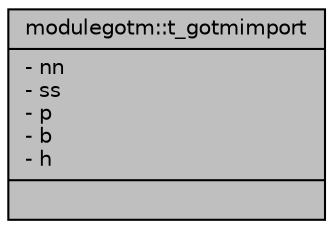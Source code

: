 digraph "modulegotm::t_gotmimport"
{
 // LATEX_PDF_SIZE
  edge [fontname="Helvetica",fontsize="10",labelfontname="Helvetica",labelfontsize="10"];
  node [fontname="Helvetica",fontsize="10",shape=record];
  Node1 [label="{modulegotm::t_gotmimport\n|- nn\l- ss\l- p\l- b\l- h\l|}",height=0.2,width=0.4,color="black", fillcolor="grey75", style="filled", fontcolor="black",tooltip=" "];
}
